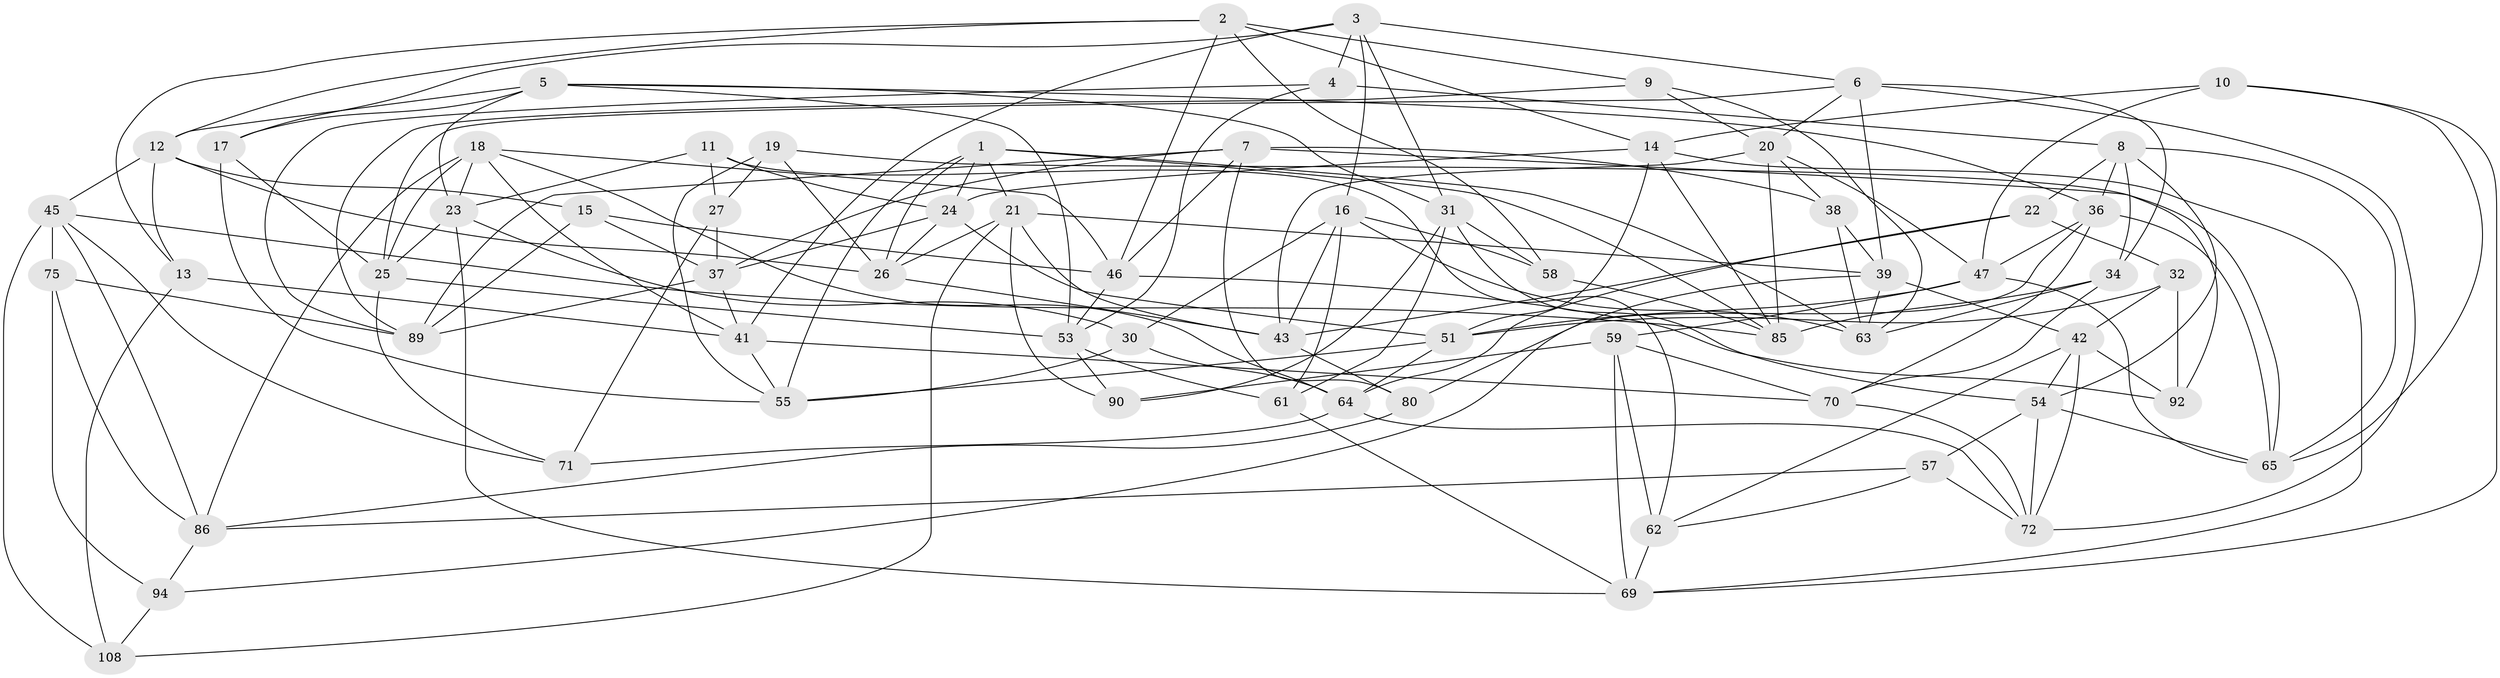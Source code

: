 // original degree distribution, {4: 1.0}
// Generated by graph-tools (version 1.1) at 2025/42/03/06/25 10:42:19]
// undirected, 66 vertices, 173 edges
graph export_dot {
graph [start="1"]
  node [color=gray90,style=filled];
  1 [super="+44"];
  2 [super="+83"];
  3 [super="+28"];
  4;
  5 [super="+102"];
  6 [super="+33"];
  7 [super="+52"];
  8 [super="+84"];
  9;
  10;
  11;
  12 [super="+96"];
  13;
  14 [super="+40"];
  15;
  16 [super="+95"];
  17;
  18 [super="+29"];
  19;
  20 [super="+56"];
  21 [super="+78"];
  22;
  23 [super="+81"];
  24 [super="+97"];
  25 [super="+73"];
  26 [super="+35"];
  27;
  30;
  31 [super="+82"];
  32;
  34 [super="+49"];
  36 [super="+103"];
  37 [super="+48"];
  38;
  39 [super="+60"];
  41 [super="+66"];
  42 [super="+67"];
  43 [super="+98"];
  45 [super="+74"];
  46 [super="+100"];
  47 [super="+50"];
  51 [super="+105"];
  53 [super="+93"];
  54 [super="+76"];
  55 [super="+68"];
  57;
  58;
  59 [super="+107"];
  61;
  62 [super="+87"];
  63 [super="+104"];
  64 [super="+101"];
  65 [super="+77"];
  69 [super="+79"];
  70 [super="+109"];
  71;
  72 [super="+88"];
  75;
  80;
  85 [super="+106"];
  86 [super="+99"];
  89 [super="+91"];
  90;
  92;
  94;
  108;
  1 -- 26;
  1 -- 85;
  1 -- 21;
  1 -- 24;
  1 -- 55;
  1 -- 63;
  2 -- 58;
  2 -- 13;
  2 -- 9;
  2 -- 14;
  2 -- 46;
  2 -- 12;
  3 -- 4;
  3 -- 6;
  3 -- 16;
  3 -- 17;
  3 -- 31;
  3 -- 41;
  4 -- 8;
  4 -- 53;
  4 -- 89;
  5 -- 53;
  5 -- 31;
  5 -- 17;
  5 -- 36;
  5 -- 23;
  5 -- 12;
  6 -- 39;
  6 -- 25;
  6 -- 72;
  6 -- 20;
  6 -- 34;
  7 -- 38;
  7 -- 80;
  7 -- 89;
  7 -- 92;
  7 -- 46;
  7 -- 37;
  8 -- 65;
  8 -- 22;
  8 -- 34;
  8 -- 54;
  8 -- 36;
  9 -- 63;
  9 -- 89;
  9 -- 20;
  10 -- 47;
  10 -- 14;
  10 -- 69;
  10 -- 65;
  11 -- 23;
  11 -- 27;
  11 -- 24;
  11 -- 62;
  12 -- 13;
  12 -- 15;
  12 -- 26;
  12 -- 45;
  13 -- 41;
  13 -- 108;
  14 -- 85;
  14 -- 24;
  14 -- 69;
  14 -- 51;
  15 -- 46;
  15 -- 37;
  15 -- 89;
  16 -- 61;
  16 -- 58;
  16 -- 30;
  16 -- 43;
  16 -- 63;
  17 -- 55;
  17 -- 25;
  18 -- 25;
  18 -- 41;
  18 -- 46;
  18 -- 64;
  18 -- 86;
  18 -- 23;
  19 -- 27;
  19 -- 26;
  19 -- 65;
  19 -- 55;
  20 -- 47;
  20 -- 85;
  20 -- 43;
  20 -- 38;
  21 -- 108;
  21 -- 26;
  21 -- 39;
  21 -- 90;
  21 -- 43;
  22 -- 32;
  22 -- 64;
  22 -- 43;
  23 -- 25;
  23 -- 30;
  23 -- 69;
  24 -- 37;
  24 -- 26;
  24 -- 51;
  25 -- 71;
  25 -- 53;
  26 -- 43;
  27 -- 71;
  27 -- 37;
  30 -- 55;
  30 -- 64;
  31 -- 90;
  31 -- 58;
  31 -- 61;
  31 -- 54;
  32 -- 42;
  32 -- 92;
  32 -- 51;
  34 -- 70 [weight=2];
  34 -- 63;
  34 -- 85;
  36 -- 47;
  36 -- 70;
  36 -- 80;
  36 -- 65;
  37 -- 89;
  37 -- 41;
  38 -- 63;
  38 -- 39;
  39 -- 42;
  39 -- 94;
  39 -- 63;
  41 -- 70;
  41 -- 55;
  42 -- 92;
  42 -- 62;
  42 -- 54;
  42 -- 72;
  43 -- 80;
  45 -- 75;
  45 -- 71;
  45 -- 85;
  45 -- 108;
  45 -- 86;
  46 -- 92;
  46 -- 53;
  47 -- 65;
  47 -- 59;
  47 -- 51;
  51 -- 55;
  51 -- 64;
  53 -- 61;
  53 -- 90;
  54 -- 72;
  54 -- 65;
  54 -- 57;
  57 -- 86;
  57 -- 72;
  57 -- 62;
  58 -- 85;
  59 -- 70;
  59 -- 62 [weight=2];
  59 -- 90;
  59 -- 69;
  61 -- 69;
  62 -- 69;
  64 -- 71;
  64 -- 72;
  70 -- 72;
  75 -- 86;
  75 -- 94;
  75 -- 89;
  80 -- 86;
  86 -- 94;
  94 -- 108;
}

